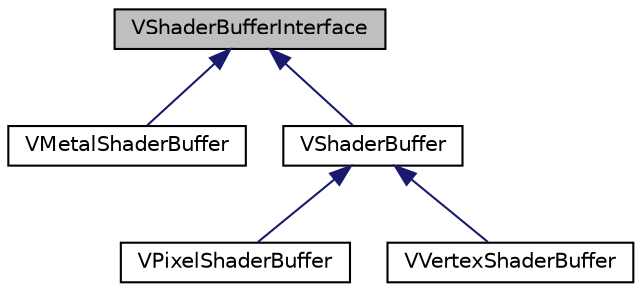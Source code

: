 digraph "VShaderBufferInterface"
{
  edge [fontname="Helvetica",fontsize="10",labelfontname="Helvetica",labelfontsize="10"];
  node [fontname="Helvetica",fontsize="10",shape=record];
  Node1 [label="VShaderBufferInterface",height=0.2,width=0.4,color="black", fillcolor="grey75", style="filled", fontcolor="black"];
  Node1 -> Node2 [dir="back",color="midnightblue",fontsize="10",style="solid",fontname="Helvetica"];
  Node2 [label="VMetalShaderBuffer",height=0.2,width=0.4,color="black", fillcolor="white", style="filled",URL="$class_v_metal_shader_buffer.html"];
  Node1 -> Node3 [dir="back",color="midnightblue",fontsize="10",style="solid",fontname="Helvetica"];
  Node3 [label="VShaderBuffer",height=0.2,width=0.4,color="black", fillcolor="white", style="filled",URL="$class_v_shader_buffer.html"];
  Node3 -> Node4 [dir="back",color="midnightblue",fontsize="10",style="solid",fontname="Helvetica"];
  Node4 [label="VPixelShaderBuffer",height=0.2,width=0.4,color="black", fillcolor="white", style="filled",URL="$class_v_pixel_shader_buffer.html"];
  Node3 -> Node5 [dir="back",color="midnightblue",fontsize="10",style="solid",fontname="Helvetica"];
  Node5 [label="VVertexShaderBuffer",height=0.2,width=0.4,color="black", fillcolor="white", style="filled",URL="$class_v_vertex_shader_buffer.html"];
}

